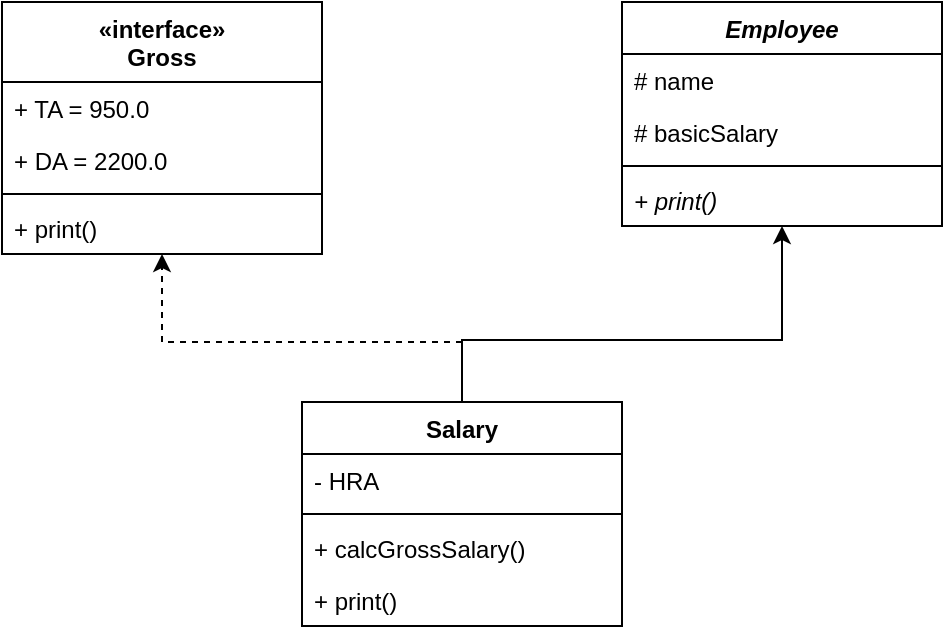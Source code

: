 <mxfile version="13.6.2" type="device"><diagram id="6CnTyUZRb3IP2vdiWPMz" name="Page-1"><mxGraphModel dx="868" dy="510" grid="1" gridSize="10" guides="1" tooltips="1" connect="1" arrows="1" fold="1" page="1" pageScale="1" pageWidth="850" pageHeight="1100" math="0" shadow="0"><root><mxCell id="0"/><mxCell id="1" parent="0"/><mxCell id="CYr4QrrlOH7CT-9X-_Ap-7" value="«interface»&#10;Gross" style="swimlane;fontStyle=1;align=center;verticalAlign=top;childLayout=stackLayout;horizontal=1;startSize=40;horizontalStack=0;resizeParent=1;resizeParentMax=0;resizeLast=0;collapsible=1;marginBottom=0;" parent="1" vertex="1"><mxGeometry x="160" y="110" width="160" height="126" as="geometry"/></mxCell><mxCell id="CYr4QrrlOH7CT-9X-_Ap-8" value="+ TA = 950.0" style="text;strokeColor=none;fillColor=none;align=left;verticalAlign=top;spacingLeft=4;spacingRight=4;overflow=hidden;rotatable=0;points=[[0,0.5],[1,0.5]];portConstraint=eastwest;" parent="CYr4QrrlOH7CT-9X-_Ap-7" vertex="1"><mxGeometry y="40" width="160" height="26" as="geometry"/></mxCell><mxCell id="CYr4QrrlOH7CT-9X-_Ap-15" value="+ DA = 2200.0&#10;" style="text;strokeColor=none;fillColor=none;align=left;verticalAlign=top;spacingLeft=4;spacingRight=4;overflow=hidden;rotatable=0;points=[[0,0.5],[1,0.5]];portConstraint=eastwest;" parent="CYr4QrrlOH7CT-9X-_Ap-7" vertex="1"><mxGeometry y="66" width="160" height="26" as="geometry"/></mxCell><mxCell id="CYr4QrrlOH7CT-9X-_Ap-9" value="" style="line;strokeWidth=1;fillColor=none;align=left;verticalAlign=middle;spacingTop=-1;spacingLeft=3;spacingRight=3;rotatable=0;labelPosition=right;points=[];portConstraint=eastwest;" parent="CYr4QrrlOH7CT-9X-_Ap-7" vertex="1"><mxGeometry y="92" width="160" height="8" as="geometry"/></mxCell><mxCell id="CYr4QrrlOH7CT-9X-_Ap-10" value="+ print()" style="text;strokeColor=none;fillColor=none;align=left;verticalAlign=top;spacingLeft=4;spacingRight=4;overflow=hidden;rotatable=0;points=[[0,0.5],[1,0.5]];portConstraint=eastwest;" parent="CYr4QrrlOH7CT-9X-_Ap-7" vertex="1"><mxGeometry y="100" width="160" height="26" as="geometry"/></mxCell><mxCell id="CYr4QrrlOH7CT-9X-_Ap-34" style="edgeStyle=orthogonalEdgeStyle;rounded=0;orthogonalLoop=1;jettySize=auto;html=1;exitX=0.5;exitY=0;exitDx=0;exitDy=0;dashed=1;" parent="1" source="CYr4QrrlOH7CT-9X-_Ap-26" target="CYr4QrrlOH7CT-9X-_Ap-7" edge="1"><mxGeometry relative="1" as="geometry"><Array as="points"><mxPoint x="390" y="280"/><mxPoint x="240" y="280"/></Array></mxGeometry></mxCell><mxCell id="CYr4QrrlOH7CT-9X-_Ap-35" style="edgeStyle=orthogonalEdgeStyle;rounded=0;orthogonalLoop=1;jettySize=auto;html=1;exitX=0.5;exitY=0;exitDx=0;exitDy=0;" parent="1" source="CYr4QrrlOH7CT-9X-_Ap-26" target="CYr4QrrlOH7CT-9X-_Ap-16" edge="1"><mxGeometry relative="1" as="geometry"><Array as="points"><mxPoint x="390" y="279"/><mxPoint x="550" y="279"/></Array></mxGeometry></mxCell><mxCell id="CYr4QrrlOH7CT-9X-_Ap-26" value="Salary" style="swimlane;fontStyle=1;align=center;verticalAlign=top;childLayout=stackLayout;horizontal=1;startSize=26;horizontalStack=0;resizeParent=1;resizeParentMax=0;resizeLast=0;collapsible=1;marginBottom=0;" parent="1" vertex="1"><mxGeometry x="310" y="310" width="160" height="112" as="geometry"/></mxCell><mxCell id="CYr4QrrlOH7CT-9X-_Ap-30" value="- HRA" style="text;strokeColor=none;fillColor=none;align=left;verticalAlign=top;spacingLeft=4;spacingRight=4;overflow=hidden;rotatable=0;points=[[0,0.5],[1,0.5]];portConstraint=eastwest;" parent="CYr4QrrlOH7CT-9X-_Ap-26" vertex="1"><mxGeometry y="26" width="160" height="26" as="geometry"/></mxCell><mxCell id="CYr4QrrlOH7CT-9X-_Ap-28" value="" style="line;strokeWidth=1;fillColor=none;align=left;verticalAlign=middle;spacingTop=-1;spacingLeft=3;spacingRight=3;rotatable=0;labelPosition=right;points=[];portConstraint=eastwest;" parent="CYr4QrrlOH7CT-9X-_Ap-26" vertex="1"><mxGeometry y="52" width="160" height="8" as="geometry"/></mxCell><mxCell id="-MYSAjybtKmca9OEF24H-3" value="+ calcGrossSalary()" style="text;strokeColor=none;fillColor=none;align=left;verticalAlign=top;spacingLeft=4;spacingRight=4;overflow=hidden;rotatable=0;points=[[0,0.5],[1,0.5]];portConstraint=eastwest;" vertex="1" parent="CYr4QrrlOH7CT-9X-_Ap-26"><mxGeometry y="60" width="160" height="26" as="geometry"/></mxCell><mxCell id="CYr4QrrlOH7CT-9X-_Ap-29" value="+ print()" style="text;strokeColor=none;fillColor=none;align=left;verticalAlign=top;spacingLeft=4;spacingRight=4;overflow=hidden;rotatable=0;points=[[0,0.5],[1,0.5]];portConstraint=eastwest;" parent="CYr4QrrlOH7CT-9X-_Ap-26" vertex="1"><mxGeometry y="86" width="160" height="26" as="geometry"/></mxCell><mxCell id="CYr4QrrlOH7CT-9X-_Ap-16" value="Employee" style="swimlane;fontStyle=3;align=center;verticalAlign=top;childLayout=stackLayout;horizontal=1;startSize=26;horizontalStack=0;resizeParent=1;resizeParentMax=0;resizeLast=0;collapsible=1;marginBottom=0;" parent="1" vertex="1"><mxGeometry x="470" y="110" width="160" height="112" as="geometry"><mxRectangle x="470" y="98" width="70" height="26" as="alternateBounds"/></mxGeometry></mxCell><mxCell id="CYr4QrrlOH7CT-9X-_Ap-17" value="# name" style="text;strokeColor=none;fillColor=none;align=left;verticalAlign=top;spacingLeft=4;spacingRight=4;overflow=hidden;rotatable=0;points=[[0,0.5],[1,0.5]];portConstraint=eastwest;" parent="CYr4QrrlOH7CT-9X-_Ap-16" vertex="1"><mxGeometry y="26" width="160" height="26" as="geometry"/></mxCell><mxCell id="CYr4QrrlOH7CT-9X-_Ap-20" value="# basicSalary" style="text;strokeColor=none;fillColor=none;align=left;verticalAlign=top;spacingLeft=4;spacingRight=4;overflow=hidden;rotatable=0;points=[[0,0.5],[1,0.5]];portConstraint=eastwest;" parent="CYr4QrrlOH7CT-9X-_Ap-16" vertex="1"><mxGeometry y="52" width="160" height="26" as="geometry"/></mxCell><mxCell id="CYr4QrrlOH7CT-9X-_Ap-18" value="" style="line;strokeWidth=1;fillColor=none;align=left;verticalAlign=middle;spacingTop=-1;spacingLeft=3;spacingRight=3;rotatable=0;labelPosition=right;points=[];portConstraint=eastwest;" parent="CYr4QrrlOH7CT-9X-_Ap-16" vertex="1"><mxGeometry y="78" width="160" height="8" as="geometry"/></mxCell><mxCell id="CYr4QrrlOH7CT-9X-_Ap-19" value="+ print()" style="text;strokeColor=none;fillColor=none;align=left;verticalAlign=top;spacingLeft=4;spacingRight=4;overflow=hidden;rotatable=0;points=[[0,0.5],[1,0.5]];portConstraint=eastwest;fontStyle=2" parent="CYr4QrrlOH7CT-9X-_Ap-16" vertex="1"><mxGeometry y="86" width="160" height="26" as="geometry"/></mxCell></root></mxGraphModel></diagram></mxfile>